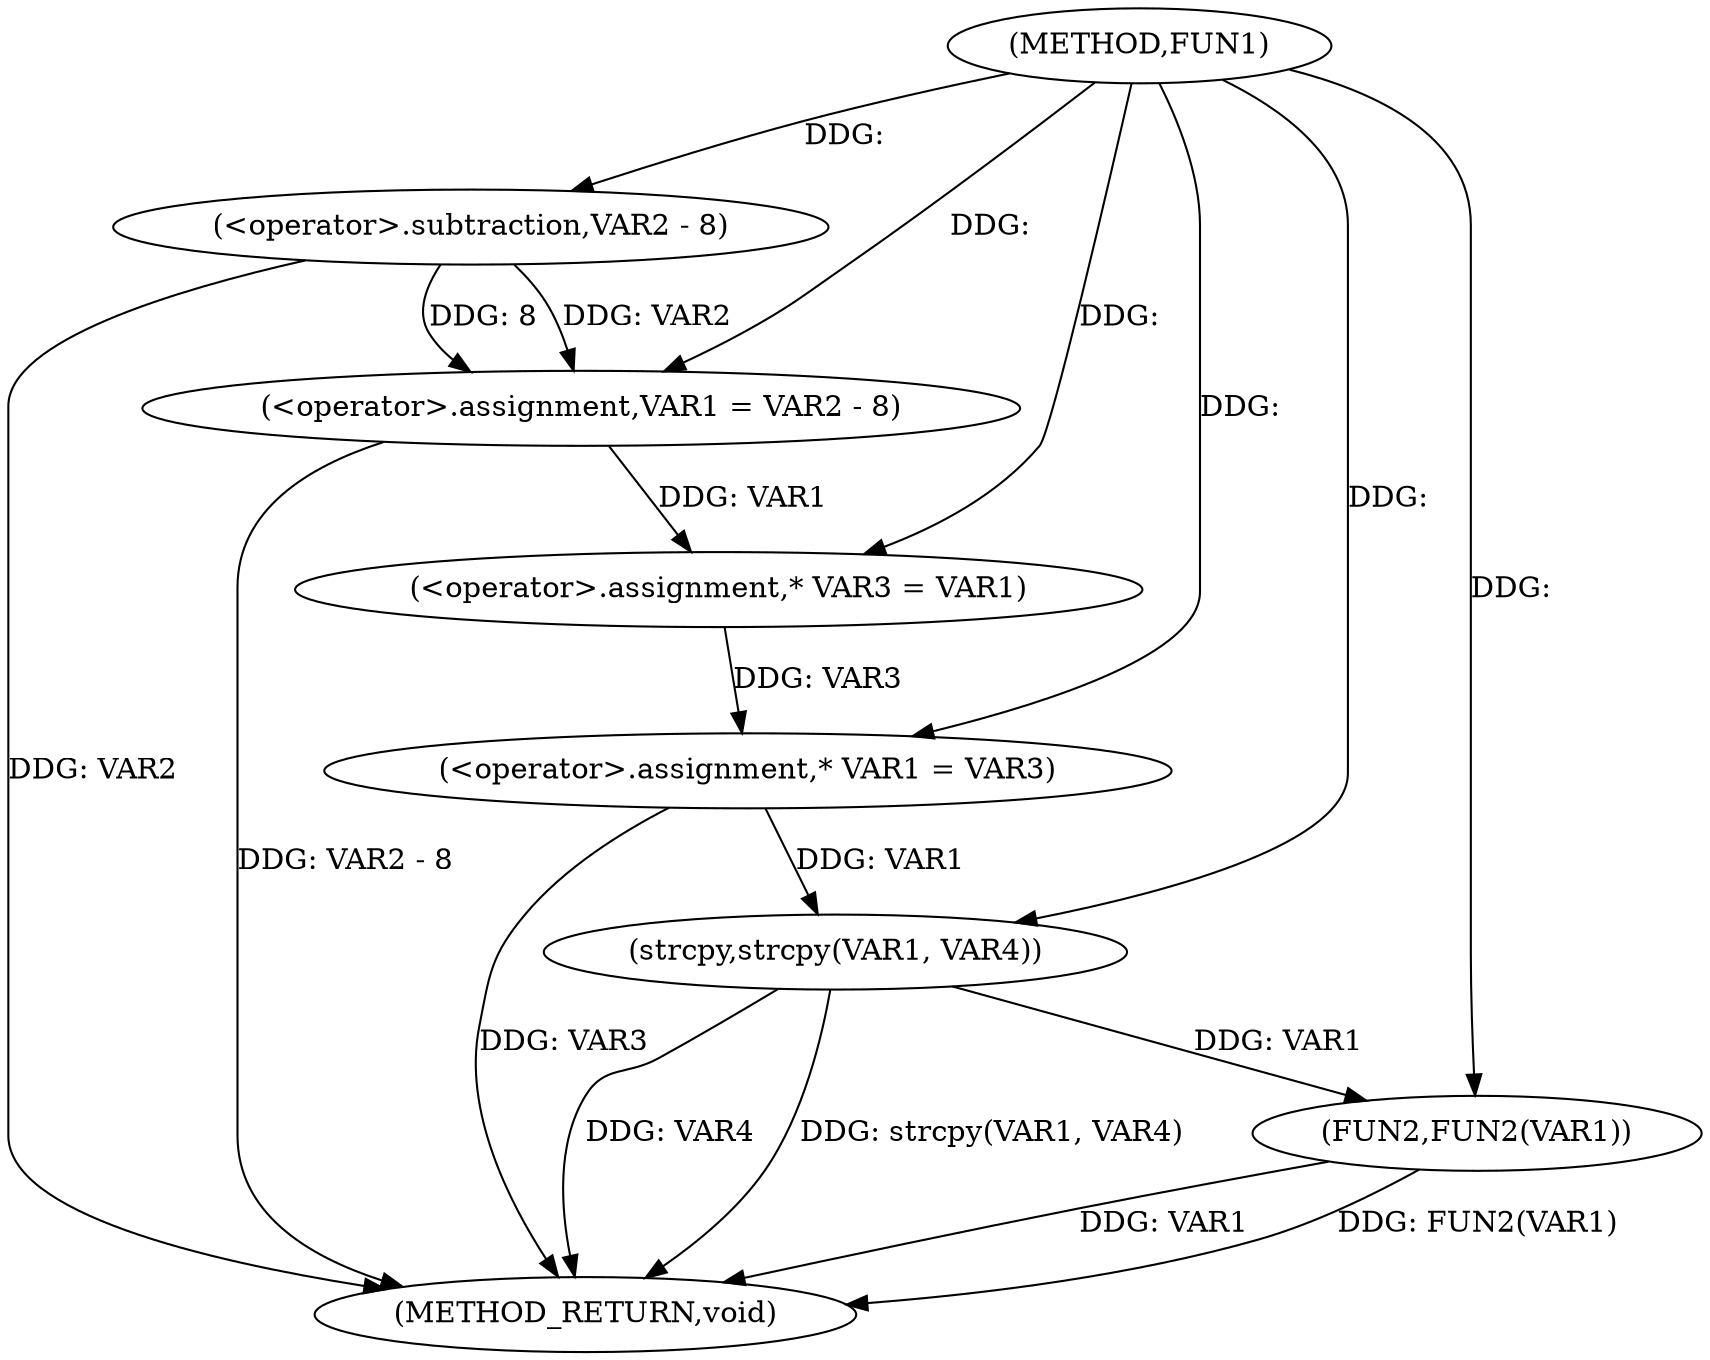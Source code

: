 digraph FUN1 {  
"1000100" [label = "(METHOD,FUN1)" ]
"1000125" [label = "(METHOD_RETURN,void)" ]
"1000104" [label = "(<operator>.assignment,VAR1 = VAR2 - 8)" ]
"1000106" [label = "(<operator>.subtraction,VAR2 - 8)" ]
"1000111" [label = "(<operator>.assignment,* VAR3 = VAR1)" ]
"1000115" [label = "(<operator>.assignment,* VAR1 = VAR3)" ]
"1000120" [label = "(strcpy,strcpy(VAR1, VAR4))" ]
"1000123" [label = "(FUN2,FUN2(VAR1))" ]
  "1000115" -> "1000125"  [ label = "DDG: VAR3"] 
  "1000106" -> "1000125"  [ label = "DDG: VAR2"] 
  "1000123" -> "1000125"  [ label = "DDG: FUN2(VAR1)"] 
  "1000120" -> "1000125"  [ label = "DDG: strcpy(VAR1, VAR4)"] 
  "1000120" -> "1000125"  [ label = "DDG: VAR4"] 
  "1000104" -> "1000125"  [ label = "DDG: VAR2 - 8"] 
  "1000123" -> "1000125"  [ label = "DDG: VAR1"] 
  "1000106" -> "1000104"  [ label = "DDG: VAR2"] 
  "1000106" -> "1000104"  [ label = "DDG: 8"] 
  "1000100" -> "1000104"  [ label = "DDG: "] 
  "1000100" -> "1000106"  [ label = "DDG: "] 
  "1000104" -> "1000111"  [ label = "DDG: VAR1"] 
  "1000100" -> "1000111"  [ label = "DDG: "] 
  "1000111" -> "1000115"  [ label = "DDG: VAR3"] 
  "1000100" -> "1000115"  [ label = "DDG: "] 
  "1000115" -> "1000120"  [ label = "DDG: VAR1"] 
  "1000100" -> "1000120"  [ label = "DDG: "] 
  "1000120" -> "1000123"  [ label = "DDG: VAR1"] 
  "1000100" -> "1000123"  [ label = "DDG: "] 
}
